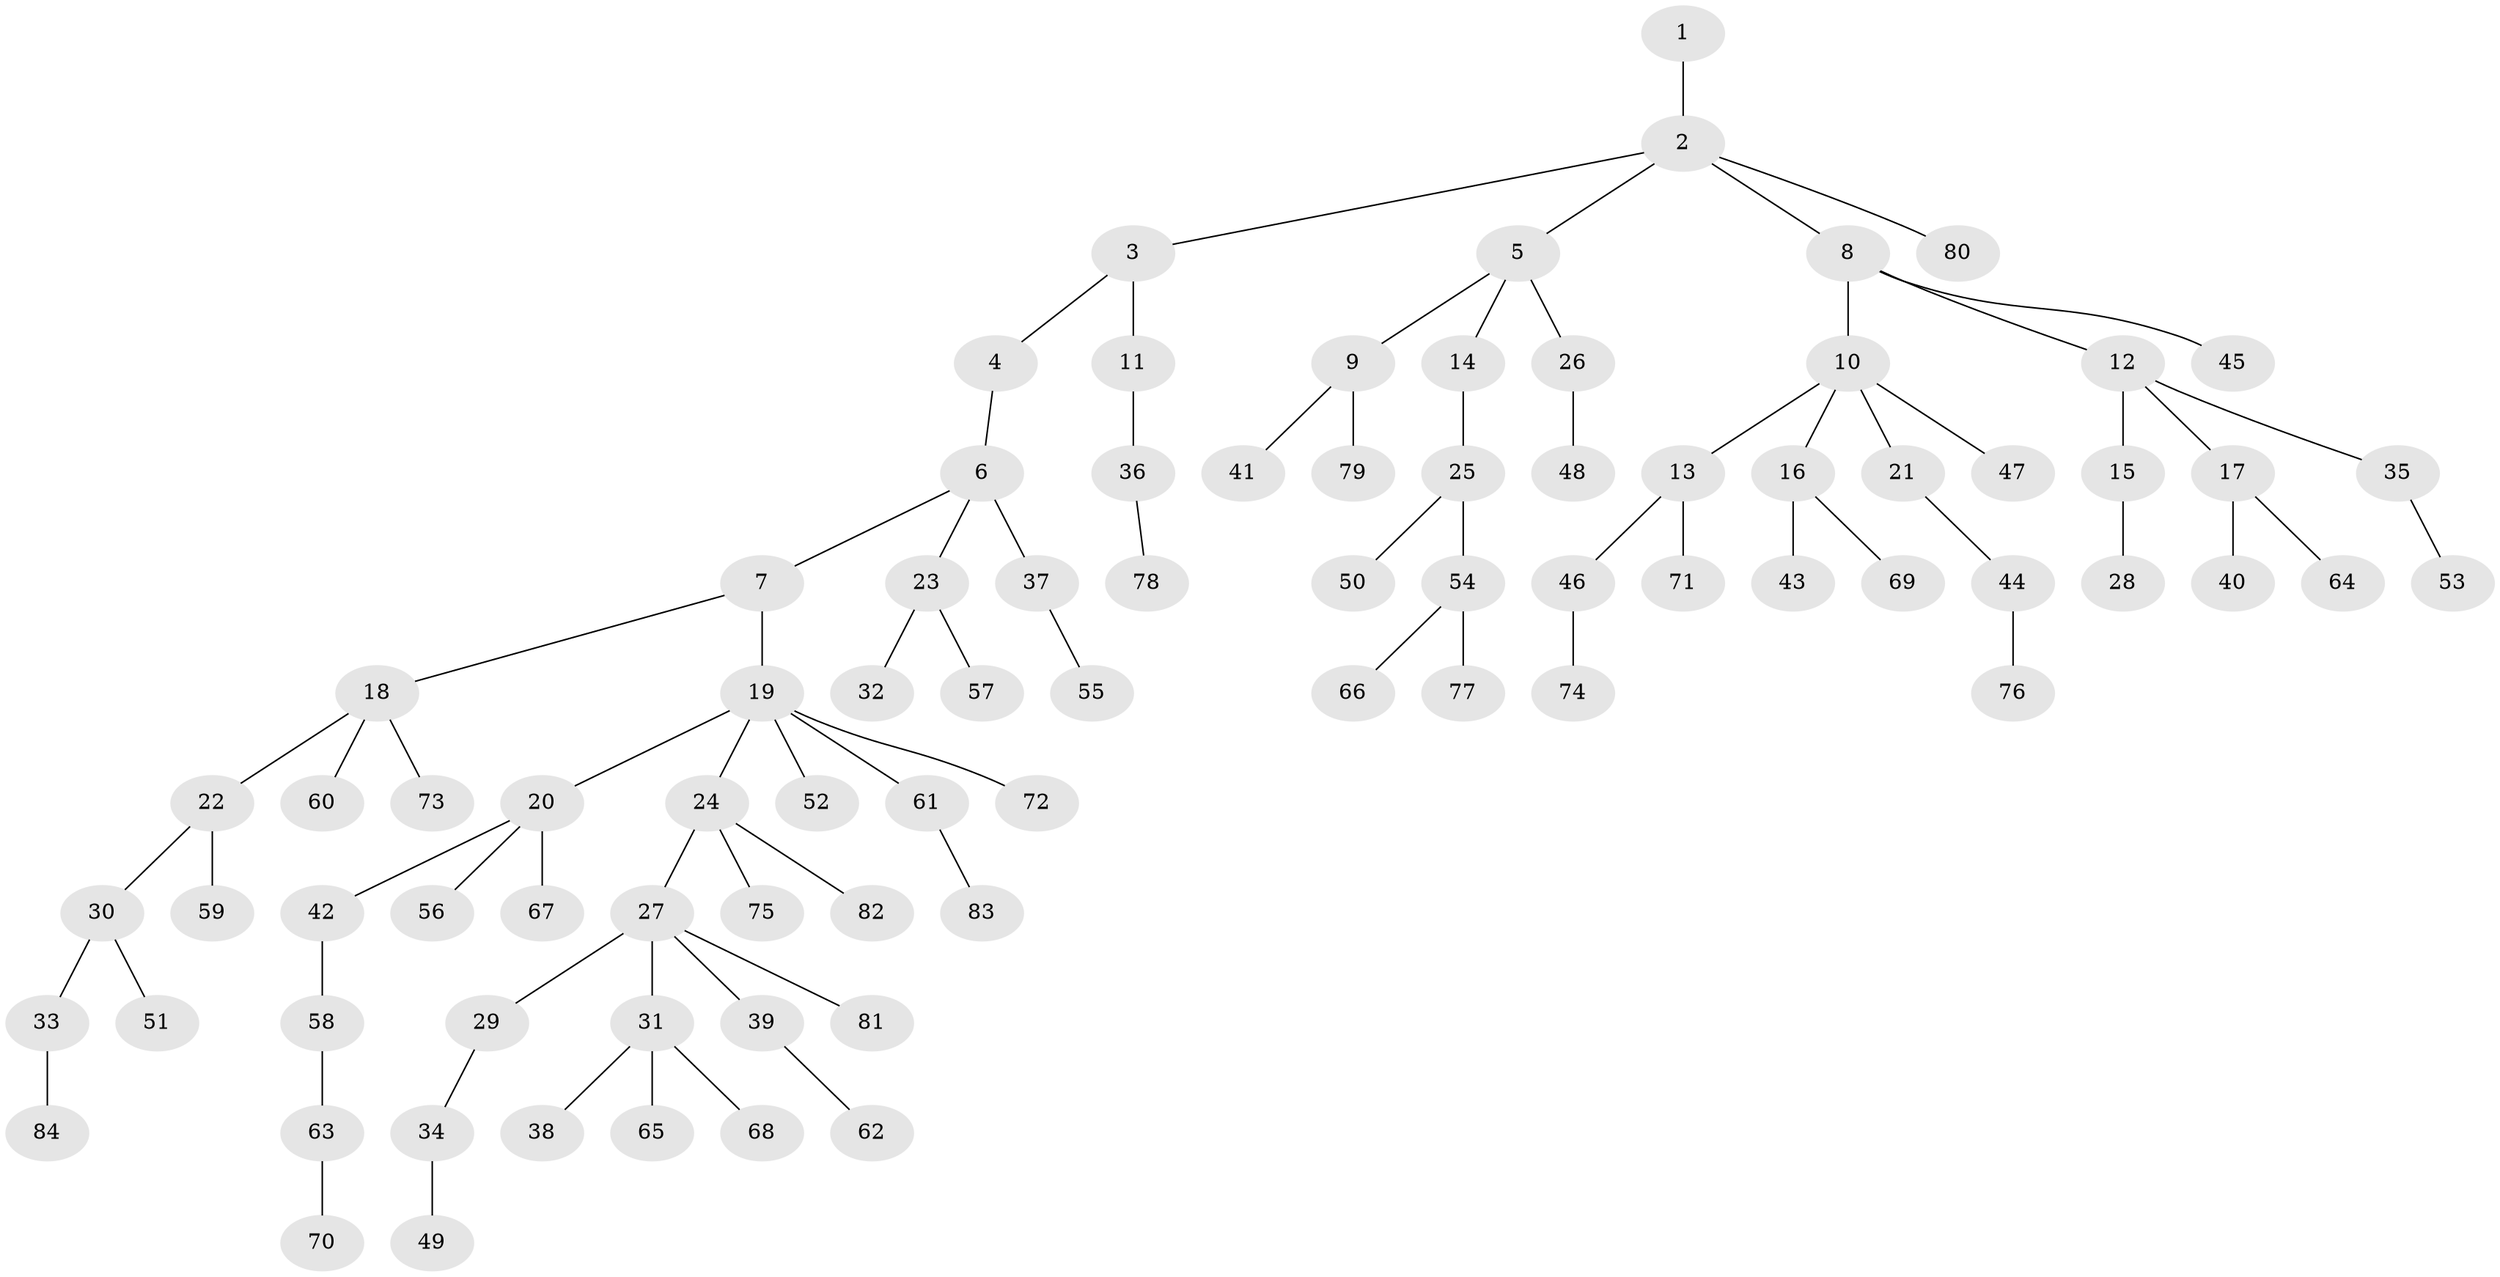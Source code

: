 // Generated by graph-tools (version 1.1) at 2025/15/03/09/25 04:15:22]
// undirected, 84 vertices, 83 edges
graph export_dot {
graph [start="1"]
  node [color=gray90,style=filled];
  1;
  2;
  3;
  4;
  5;
  6;
  7;
  8;
  9;
  10;
  11;
  12;
  13;
  14;
  15;
  16;
  17;
  18;
  19;
  20;
  21;
  22;
  23;
  24;
  25;
  26;
  27;
  28;
  29;
  30;
  31;
  32;
  33;
  34;
  35;
  36;
  37;
  38;
  39;
  40;
  41;
  42;
  43;
  44;
  45;
  46;
  47;
  48;
  49;
  50;
  51;
  52;
  53;
  54;
  55;
  56;
  57;
  58;
  59;
  60;
  61;
  62;
  63;
  64;
  65;
  66;
  67;
  68;
  69;
  70;
  71;
  72;
  73;
  74;
  75;
  76;
  77;
  78;
  79;
  80;
  81;
  82;
  83;
  84;
  1 -- 2;
  2 -- 3;
  2 -- 5;
  2 -- 8;
  2 -- 80;
  3 -- 4;
  3 -- 11;
  4 -- 6;
  5 -- 9;
  5 -- 14;
  5 -- 26;
  6 -- 7;
  6 -- 23;
  6 -- 37;
  7 -- 18;
  7 -- 19;
  8 -- 10;
  8 -- 12;
  8 -- 45;
  9 -- 41;
  9 -- 79;
  10 -- 13;
  10 -- 16;
  10 -- 21;
  10 -- 47;
  11 -- 36;
  12 -- 15;
  12 -- 17;
  12 -- 35;
  13 -- 46;
  13 -- 71;
  14 -- 25;
  15 -- 28;
  16 -- 43;
  16 -- 69;
  17 -- 40;
  17 -- 64;
  18 -- 22;
  18 -- 60;
  18 -- 73;
  19 -- 20;
  19 -- 24;
  19 -- 52;
  19 -- 61;
  19 -- 72;
  20 -- 42;
  20 -- 56;
  20 -- 67;
  21 -- 44;
  22 -- 30;
  22 -- 59;
  23 -- 32;
  23 -- 57;
  24 -- 27;
  24 -- 75;
  24 -- 82;
  25 -- 50;
  25 -- 54;
  26 -- 48;
  27 -- 29;
  27 -- 31;
  27 -- 39;
  27 -- 81;
  29 -- 34;
  30 -- 33;
  30 -- 51;
  31 -- 38;
  31 -- 65;
  31 -- 68;
  33 -- 84;
  34 -- 49;
  35 -- 53;
  36 -- 78;
  37 -- 55;
  39 -- 62;
  42 -- 58;
  44 -- 76;
  46 -- 74;
  54 -- 66;
  54 -- 77;
  58 -- 63;
  61 -- 83;
  63 -- 70;
}
